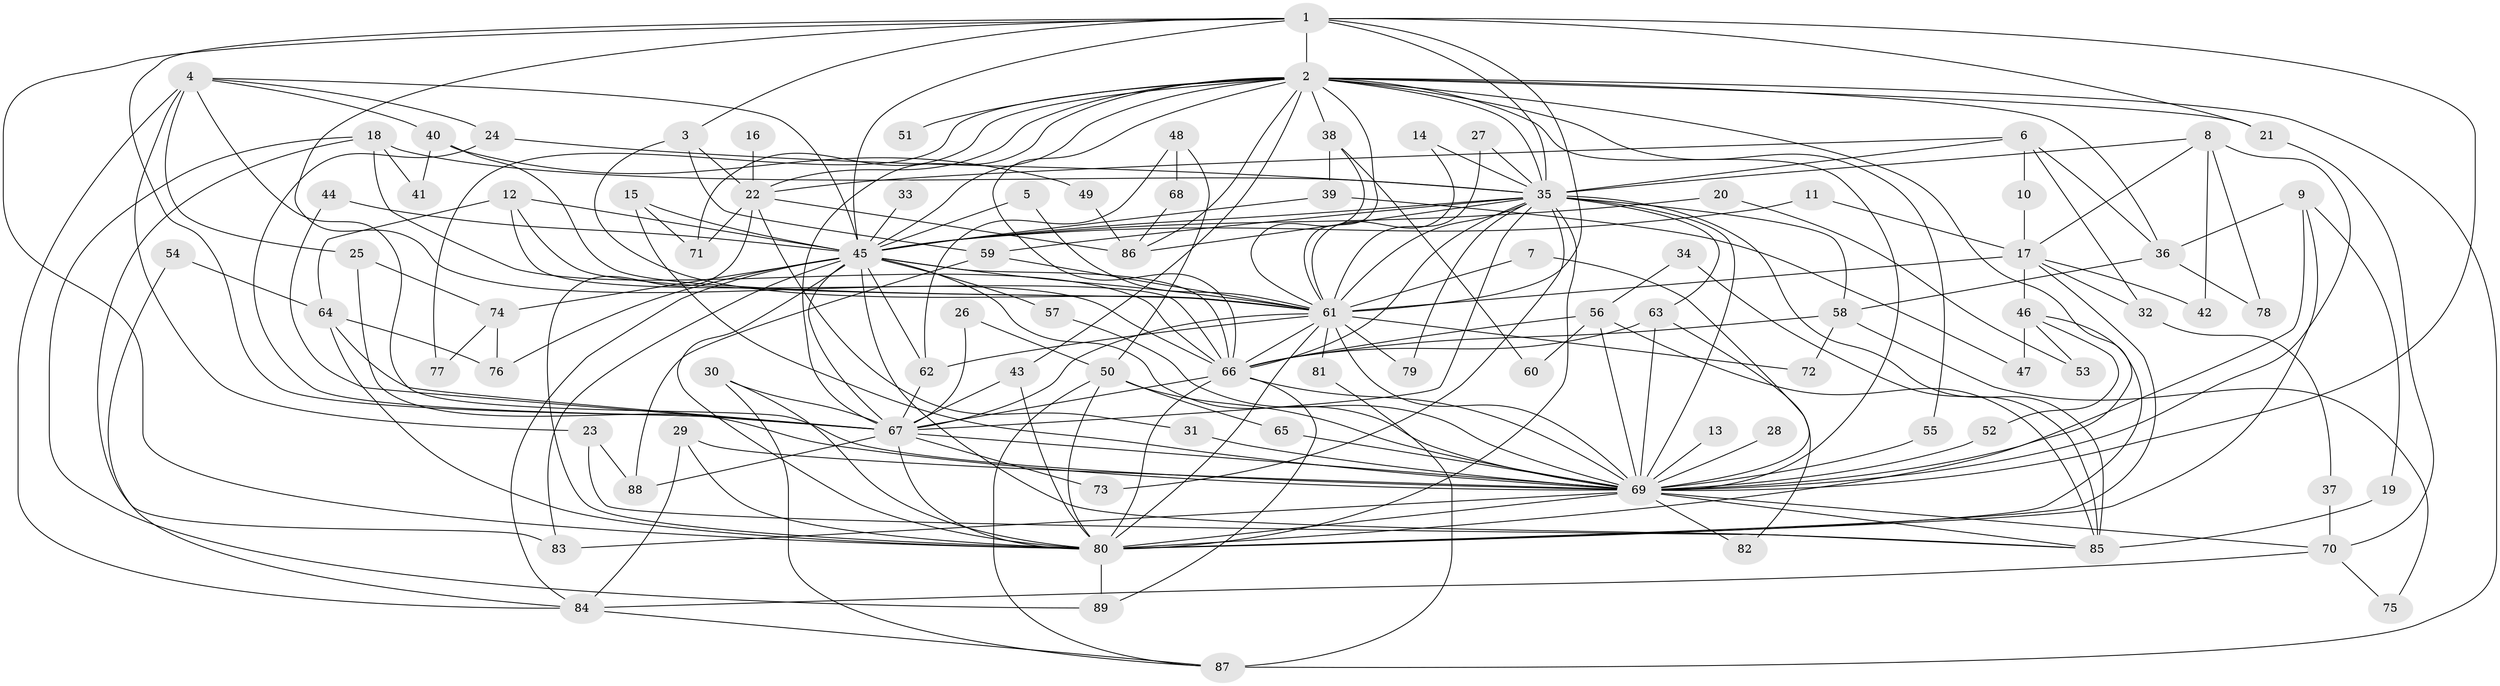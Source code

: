 // original degree distribution, {14: 0.007936507936507936, 27: 0.007936507936507936, 16: 0.007936507936507936, 25: 0.007936507936507936, 19: 0.007936507936507936, 34: 0.007936507936507936, 9: 0.015873015873015872, 21: 0.007936507936507936, 22: 0.007936507936507936, 30: 0.007936507936507936, 4: 0.07936507936507936, 7: 0.015873015873015872, 2: 0.5396825396825397, 5: 0.06349206349206349, 3: 0.1746031746031746, 8: 0.007936507936507936, 6: 0.031746031746031744}
// Generated by graph-tools (version 1.1) at 2025/36/03/04/25 23:36:30]
// undirected, 89 vertices, 213 edges
graph export_dot {
  node [color=gray90,style=filled];
  1;
  2;
  3;
  4;
  5;
  6;
  7;
  8;
  9;
  10;
  11;
  12;
  13;
  14;
  15;
  16;
  17;
  18;
  19;
  20;
  21;
  22;
  23;
  24;
  25;
  26;
  27;
  28;
  29;
  30;
  31;
  32;
  33;
  34;
  35;
  36;
  37;
  38;
  39;
  40;
  41;
  42;
  43;
  44;
  45;
  46;
  47;
  48;
  49;
  50;
  51;
  52;
  53;
  54;
  55;
  56;
  57;
  58;
  59;
  60;
  61;
  62;
  63;
  64;
  65;
  66;
  67;
  68;
  69;
  70;
  71;
  72;
  73;
  74;
  75;
  76;
  77;
  78;
  79;
  80;
  81;
  82;
  83;
  84;
  85;
  86;
  87;
  88;
  89;
  1 -- 2 [weight=2.0];
  1 -- 3 [weight=1.0];
  1 -- 21 [weight=1.0];
  1 -- 35 [weight=2.0];
  1 -- 45 [weight=3.0];
  1 -- 61 [weight=3.0];
  1 -- 66 [weight=2.0];
  1 -- 67 [weight=2.0];
  1 -- 69 [weight=3.0];
  1 -- 80 [weight=2.0];
  2 -- 21 [weight=1.0];
  2 -- 22 [weight=1.0];
  2 -- 35 [weight=1.0];
  2 -- 36 [weight=1.0];
  2 -- 38 [weight=1.0];
  2 -- 43 [weight=1.0];
  2 -- 45 [weight=1.0];
  2 -- 51 [weight=1.0];
  2 -- 55 [weight=1.0];
  2 -- 61 [weight=1.0];
  2 -- 66 [weight=1.0];
  2 -- 67 [weight=1.0];
  2 -- 69 [weight=1.0];
  2 -- 71 [weight=1.0];
  2 -- 77 [weight=1.0];
  2 -- 80 [weight=1.0];
  2 -- 86 [weight=1.0];
  2 -- 87 [weight=2.0];
  3 -- 22 [weight=1.0];
  3 -- 59 [weight=1.0];
  3 -- 61 [weight=1.0];
  4 -- 23 [weight=1.0];
  4 -- 24 [weight=1.0];
  4 -- 25 [weight=1.0];
  4 -- 40 [weight=1.0];
  4 -- 45 [weight=1.0];
  4 -- 69 [weight=1.0];
  4 -- 84 [weight=1.0];
  5 -- 45 [weight=1.0];
  5 -- 61 [weight=1.0];
  6 -- 10 [weight=1.0];
  6 -- 22 [weight=1.0];
  6 -- 32 [weight=1.0];
  6 -- 35 [weight=1.0];
  6 -- 36 [weight=1.0];
  7 -- 61 [weight=1.0];
  7 -- 69 [weight=1.0];
  8 -- 17 [weight=1.0];
  8 -- 35 [weight=1.0];
  8 -- 42 [weight=1.0];
  8 -- 69 [weight=1.0];
  8 -- 78 [weight=1.0];
  9 -- 19 [weight=1.0];
  9 -- 36 [weight=1.0];
  9 -- 69 [weight=1.0];
  9 -- 80 [weight=1.0];
  10 -- 17 [weight=1.0];
  11 -- 17 [weight=1.0];
  11 -- 45 [weight=1.0];
  12 -- 45 [weight=1.0];
  12 -- 61 [weight=1.0];
  12 -- 64 [weight=1.0];
  12 -- 66 [weight=1.0];
  13 -- 69 [weight=1.0];
  14 -- 35 [weight=1.0];
  14 -- 61 [weight=1.0];
  15 -- 45 [weight=1.0];
  15 -- 69 [weight=1.0];
  15 -- 71 [weight=1.0];
  16 -- 22 [weight=1.0];
  17 -- 32 [weight=1.0];
  17 -- 42 [weight=1.0];
  17 -- 46 [weight=1.0];
  17 -- 61 [weight=1.0];
  17 -- 80 [weight=1.0];
  18 -- 35 [weight=2.0];
  18 -- 41 [weight=1.0];
  18 -- 66 [weight=1.0];
  18 -- 83 [weight=1.0];
  18 -- 89 [weight=1.0];
  19 -- 85 [weight=1.0];
  20 -- 45 [weight=1.0];
  20 -- 53 [weight=1.0];
  21 -- 70 [weight=1.0];
  22 -- 31 [weight=1.0];
  22 -- 71 [weight=1.0];
  22 -- 80 [weight=1.0];
  22 -- 86 [weight=1.0];
  23 -- 85 [weight=1.0];
  23 -- 88 [weight=1.0];
  24 -- 35 [weight=1.0];
  24 -- 67 [weight=1.0];
  25 -- 69 [weight=1.0];
  25 -- 74 [weight=1.0];
  26 -- 50 [weight=1.0];
  26 -- 67 [weight=1.0];
  27 -- 35 [weight=1.0];
  27 -- 61 [weight=1.0];
  28 -- 69 [weight=1.0];
  29 -- 69 [weight=1.0];
  29 -- 80 [weight=1.0];
  29 -- 84 [weight=1.0];
  30 -- 67 [weight=1.0];
  30 -- 80 [weight=1.0];
  30 -- 87 [weight=1.0];
  31 -- 69 [weight=1.0];
  32 -- 37 [weight=1.0];
  33 -- 45 [weight=1.0];
  34 -- 56 [weight=1.0];
  34 -- 85 [weight=1.0];
  35 -- 45 [weight=1.0];
  35 -- 58 [weight=1.0];
  35 -- 59 [weight=1.0];
  35 -- 61 [weight=1.0];
  35 -- 63 [weight=1.0];
  35 -- 66 [weight=2.0];
  35 -- 67 [weight=1.0];
  35 -- 69 [weight=1.0];
  35 -- 73 [weight=1.0];
  35 -- 79 [weight=1.0];
  35 -- 80 [weight=2.0];
  35 -- 85 [weight=1.0];
  35 -- 86 [weight=1.0];
  36 -- 58 [weight=1.0];
  36 -- 78 [weight=1.0];
  37 -- 70 [weight=1.0];
  38 -- 39 [weight=1.0];
  38 -- 60 [weight=1.0];
  38 -- 61 [weight=1.0];
  39 -- 45 [weight=1.0];
  39 -- 47 [weight=1.0];
  40 -- 41 [weight=1.0];
  40 -- 49 [weight=1.0];
  40 -- 61 [weight=1.0];
  43 -- 67 [weight=1.0];
  43 -- 80 [weight=1.0];
  44 -- 45 [weight=1.0];
  44 -- 67 [weight=1.0];
  45 -- 57 [weight=2.0];
  45 -- 61 [weight=1.0];
  45 -- 62 [weight=1.0];
  45 -- 66 [weight=1.0];
  45 -- 67 [weight=1.0];
  45 -- 69 [weight=1.0];
  45 -- 74 [weight=1.0];
  45 -- 76 [weight=2.0];
  45 -- 80 [weight=1.0];
  45 -- 83 [weight=1.0];
  45 -- 84 [weight=1.0];
  45 -- 85 [weight=1.0];
  46 -- 47 [weight=1.0];
  46 -- 52 [weight=1.0];
  46 -- 53 [weight=1.0];
  46 -- 80 [weight=1.0];
  48 -- 50 [weight=1.0];
  48 -- 62 [weight=1.0];
  48 -- 68 [weight=1.0];
  49 -- 86 [weight=1.0];
  50 -- 65 [weight=1.0];
  50 -- 69 [weight=1.0];
  50 -- 80 [weight=1.0];
  50 -- 87 [weight=1.0];
  52 -- 69 [weight=1.0];
  54 -- 64 [weight=1.0];
  54 -- 84 [weight=1.0];
  55 -- 69 [weight=1.0];
  56 -- 60 [weight=1.0];
  56 -- 66 [weight=1.0];
  56 -- 69 [weight=1.0];
  56 -- 85 [weight=1.0];
  57 -- 69 [weight=1.0];
  58 -- 66 [weight=1.0];
  58 -- 72 [weight=1.0];
  58 -- 75 [weight=1.0];
  59 -- 61 [weight=1.0];
  59 -- 88 [weight=1.0];
  61 -- 62 [weight=1.0];
  61 -- 66 [weight=1.0];
  61 -- 67 [weight=2.0];
  61 -- 69 [weight=1.0];
  61 -- 72 [weight=1.0];
  61 -- 79 [weight=1.0];
  61 -- 80 [weight=2.0];
  61 -- 81 [weight=2.0];
  62 -- 67 [weight=1.0];
  63 -- 66 [weight=1.0];
  63 -- 69 [weight=1.0];
  63 -- 82 [weight=1.0];
  64 -- 67 [weight=1.0];
  64 -- 76 [weight=1.0];
  64 -- 80 [weight=1.0];
  65 -- 69 [weight=1.0];
  66 -- 67 [weight=1.0];
  66 -- 69 [weight=1.0];
  66 -- 80 [weight=1.0];
  66 -- 89 [weight=1.0];
  67 -- 69 [weight=1.0];
  67 -- 73 [weight=1.0];
  67 -- 80 [weight=1.0];
  67 -- 88 [weight=1.0];
  68 -- 86 [weight=1.0];
  69 -- 70 [weight=1.0];
  69 -- 80 [weight=1.0];
  69 -- 82 [weight=1.0];
  69 -- 83 [weight=1.0];
  69 -- 85 [weight=1.0];
  70 -- 75 [weight=1.0];
  70 -- 84 [weight=1.0];
  74 -- 76 [weight=1.0];
  74 -- 77 [weight=1.0];
  80 -- 89 [weight=1.0];
  81 -- 87 [weight=1.0];
  84 -- 87 [weight=1.0];
}
